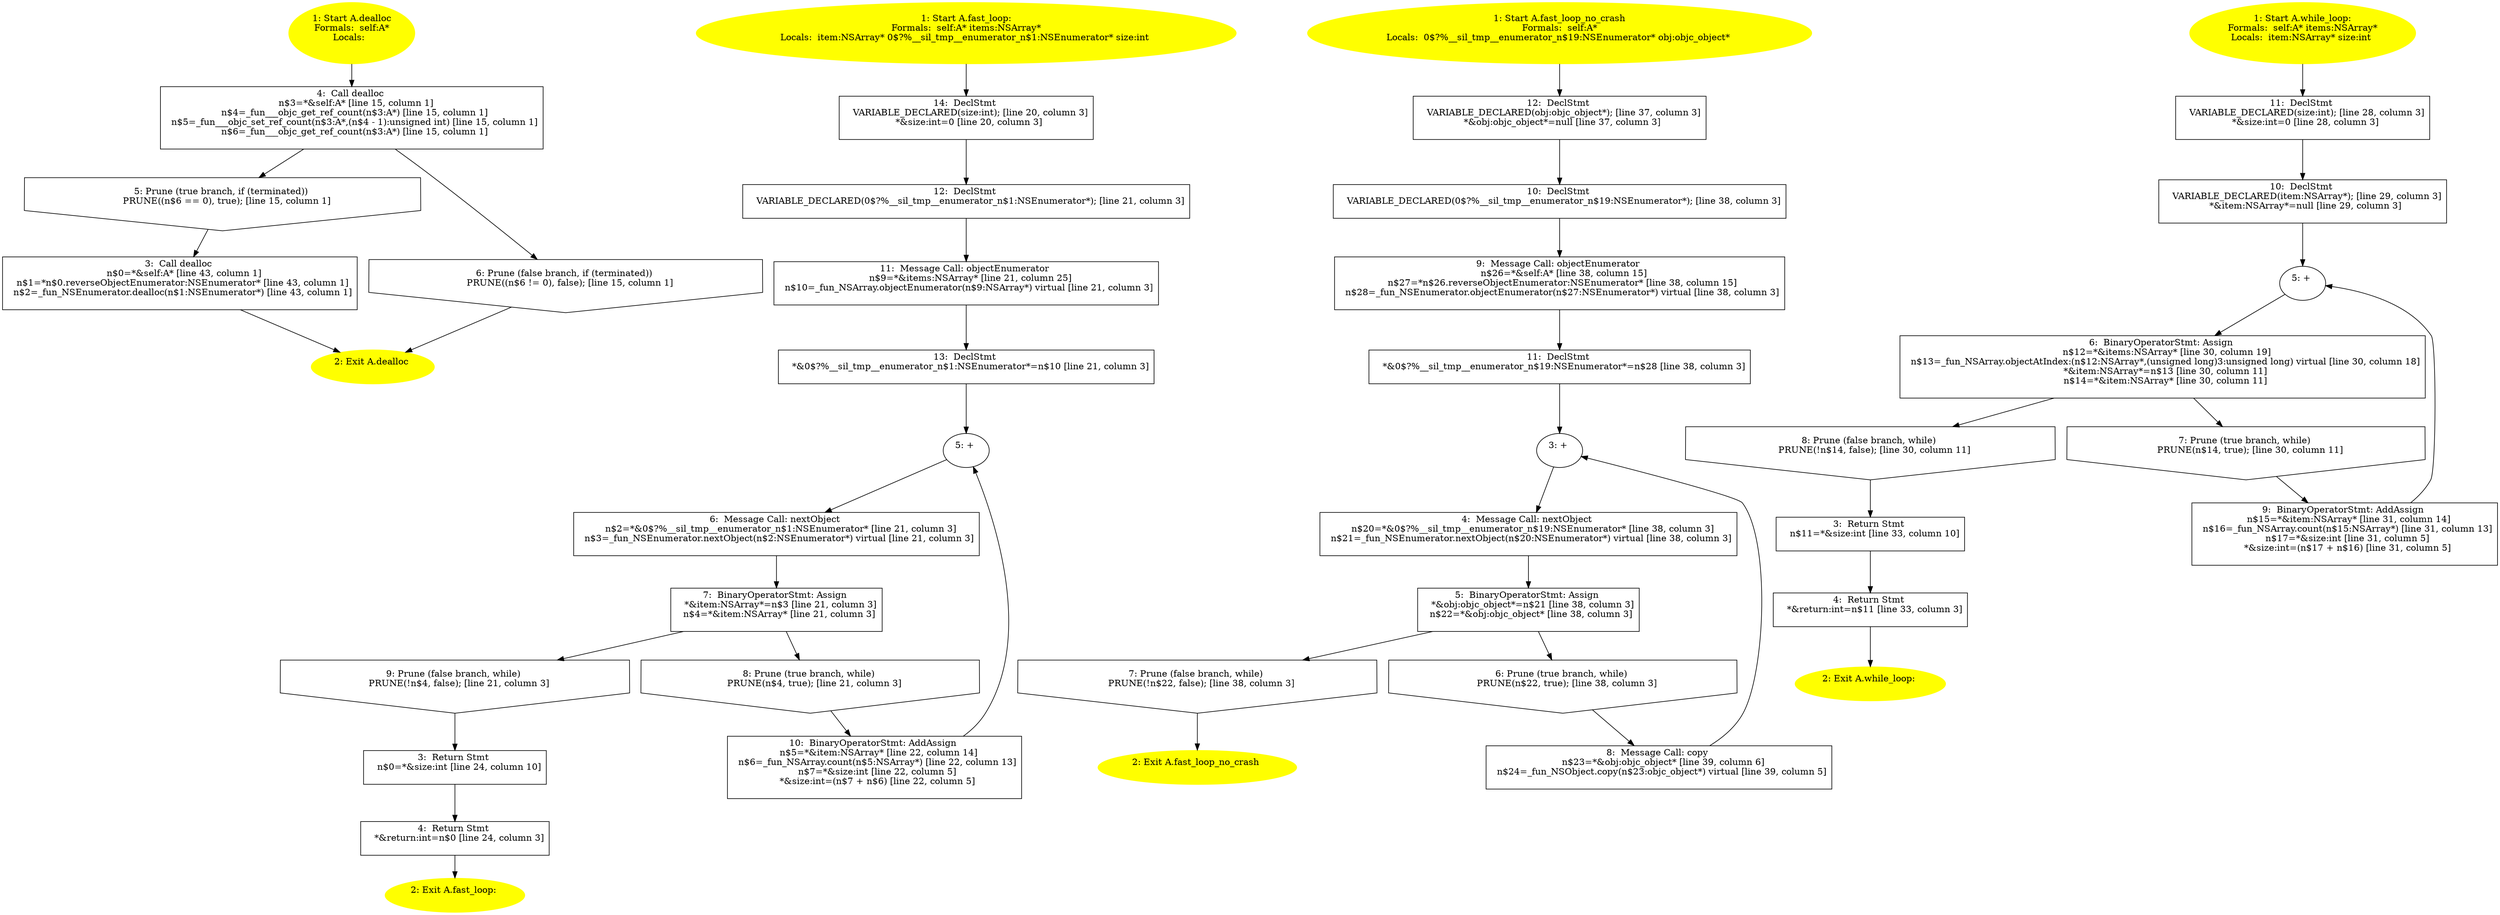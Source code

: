/* @generated */
digraph cfg {
"dealloc#A#[instance].cb1004dc8428c0dc_1" [label="1: Start A.dealloc\nFormals:  self:A*\nLocals:  \n  " color=yellow style=filled]
	

	 "dealloc#A#[instance].cb1004dc8428c0dc_1" -> "dealloc#A#[instance].cb1004dc8428c0dc_4" ;
"dealloc#A#[instance].cb1004dc8428c0dc_2" [label="2: Exit A.dealloc \n  " color=yellow style=filled]
	

"dealloc#A#[instance].cb1004dc8428c0dc_3" [label="3:  Call dealloc \n   n$0=*&self:A* [line 43, column 1]\n  n$1=*n$0.reverseObjectEnumerator:NSEnumerator* [line 43, column 1]\n  n$2=_fun_NSEnumerator.dealloc(n$1:NSEnumerator*) [line 43, column 1]\n " shape="box"]
	

	 "dealloc#A#[instance].cb1004dc8428c0dc_3" -> "dealloc#A#[instance].cb1004dc8428c0dc_2" ;
"dealloc#A#[instance].cb1004dc8428c0dc_4" [label="4:  Call dealloc \n   n$3=*&self:A* [line 15, column 1]\n  n$4=_fun___objc_get_ref_count(n$3:A*) [line 15, column 1]\n  n$5=_fun___objc_set_ref_count(n$3:A*,(n$4 - 1):unsigned int) [line 15, column 1]\n  n$6=_fun___objc_get_ref_count(n$3:A*) [line 15, column 1]\n " shape="box"]
	

	 "dealloc#A#[instance].cb1004dc8428c0dc_4" -> "dealloc#A#[instance].cb1004dc8428c0dc_5" ;
	 "dealloc#A#[instance].cb1004dc8428c0dc_4" -> "dealloc#A#[instance].cb1004dc8428c0dc_6" ;
"dealloc#A#[instance].cb1004dc8428c0dc_5" [label="5: Prune (true branch, if (terminated)) \n   PRUNE((n$6 == 0), true); [line 15, column 1]\n " shape="invhouse"]
	

	 "dealloc#A#[instance].cb1004dc8428c0dc_5" -> "dealloc#A#[instance].cb1004dc8428c0dc_3" ;
"dealloc#A#[instance].cb1004dc8428c0dc_6" [label="6: Prune (false branch, if (terminated)) \n   PRUNE((n$6 != 0), false); [line 15, column 1]\n " shape="invhouse"]
	

	 "dealloc#A#[instance].cb1004dc8428c0dc_6" -> "dealloc#A#[instance].cb1004dc8428c0dc_2" ;
"fast_loop:#A(class NSArray)#[inst.7f100ac4a3f5bf98_1" [label="1: Start A.fast_loop:\nFormals:  self:A* items:NSArray*\nLocals:  item:NSArray* 0$?%__sil_tmp__enumerator_n$1:NSEnumerator* size:int \n  " color=yellow style=filled]
	

	 "fast_loop:#A(class NSArray)#[inst.7f100ac4a3f5bf98_1" -> "fast_loop:#A(class NSArray)#[inst.7f100ac4a3f5bf98_14" ;
"fast_loop:#A(class NSArray)#[inst.7f100ac4a3f5bf98_2" [label="2: Exit A.fast_loop: \n  " color=yellow style=filled]
	

"fast_loop:#A(class NSArray)#[inst.7f100ac4a3f5bf98_3" [label="3:  Return Stmt \n   n$0=*&size:int [line 24, column 10]\n " shape="box"]
	

	 "fast_loop:#A(class NSArray)#[inst.7f100ac4a3f5bf98_3" -> "fast_loop:#A(class NSArray)#[inst.7f100ac4a3f5bf98_4" ;
"fast_loop:#A(class NSArray)#[inst.7f100ac4a3f5bf98_4" [label="4:  Return Stmt \n   *&return:int=n$0 [line 24, column 3]\n " shape="box"]
	

	 "fast_loop:#A(class NSArray)#[inst.7f100ac4a3f5bf98_4" -> "fast_loop:#A(class NSArray)#[inst.7f100ac4a3f5bf98_2" ;
"fast_loop:#A(class NSArray)#[inst.7f100ac4a3f5bf98_5" [label="5: + \n  " ]
	

	 "fast_loop:#A(class NSArray)#[inst.7f100ac4a3f5bf98_5" -> "fast_loop:#A(class NSArray)#[inst.7f100ac4a3f5bf98_6" ;
"fast_loop:#A(class NSArray)#[inst.7f100ac4a3f5bf98_6" [label="6:  Message Call: nextObject \n   n$2=*&0$?%__sil_tmp__enumerator_n$1:NSEnumerator* [line 21, column 3]\n  n$3=_fun_NSEnumerator.nextObject(n$2:NSEnumerator*) virtual [line 21, column 3]\n " shape="box"]
	

	 "fast_loop:#A(class NSArray)#[inst.7f100ac4a3f5bf98_6" -> "fast_loop:#A(class NSArray)#[inst.7f100ac4a3f5bf98_7" ;
"fast_loop:#A(class NSArray)#[inst.7f100ac4a3f5bf98_7" [label="7:  BinaryOperatorStmt: Assign \n   *&item:NSArray*=n$3 [line 21, column 3]\n  n$4=*&item:NSArray* [line 21, column 3]\n " shape="box"]
	

	 "fast_loop:#A(class NSArray)#[inst.7f100ac4a3f5bf98_7" -> "fast_loop:#A(class NSArray)#[inst.7f100ac4a3f5bf98_8" ;
	 "fast_loop:#A(class NSArray)#[inst.7f100ac4a3f5bf98_7" -> "fast_loop:#A(class NSArray)#[inst.7f100ac4a3f5bf98_9" ;
"fast_loop:#A(class NSArray)#[inst.7f100ac4a3f5bf98_8" [label="8: Prune (true branch, while) \n   PRUNE(n$4, true); [line 21, column 3]\n " shape="invhouse"]
	

	 "fast_loop:#A(class NSArray)#[inst.7f100ac4a3f5bf98_8" -> "fast_loop:#A(class NSArray)#[inst.7f100ac4a3f5bf98_10" ;
"fast_loop:#A(class NSArray)#[inst.7f100ac4a3f5bf98_9" [label="9: Prune (false branch, while) \n   PRUNE(!n$4, false); [line 21, column 3]\n " shape="invhouse"]
	

	 "fast_loop:#A(class NSArray)#[inst.7f100ac4a3f5bf98_9" -> "fast_loop:#A(class NSArray)#[inst.7f100ac4a3f5bf98_3" ;
"fast_loop:#A(class NSArray)#[inst.7f100ac4a3f5bf98_10" [label="10:  BinaryOperatorStmt: AddAssign \n   n$5=*&item:NSArray* [line 22, column 14]\n  n$6=_fun_NSArray.count(n$5:NSArray*) [line 22, column 13]\n  n$7=*&size:int [line 22, column 5]\n  *&size:int=(n$7 + n$6) [line 22, column 5]\n " shape="box"]
	

	 "fast_loop:#A(class NSArray)#[inst.7f100ac4a3f5bf98_10" -> "fast_loop:#A(class NSArray)#[inst.7f100ac4a3f5bf98_5" ;
"fast_loop:#A(class NSArray)#[inst.7f100ac4a3f5bf98_11" [label="11:  Message Call: objectEnumerator \n   n$9=*&items:NSArray* [line 21, column 25]\n  n$10=_fun_NSArray.objectEnumerator(n$9:NSArray*) virtual [line 21, column 3]\n " shape="box"]
	

	 "fast_loop:#A(class NSArray)#[inst.7f100ac4a3f5bf98_11" -> "fast_loop:#A(class NSArray)#[inst.7f100ac4a3f5bf98_13" ;
"fast_loop:#A(class NSArray)#[inst.7f100ac4a3f5bf98_12" [label="12:  DeclStmt \n   VARIABLE_DECLARED(0$?%__sil_tmp__enumerator_n$1:NSEnumerator*); [line 21, column 3]\n " shape="box"]
	

	 "fast_loop:#A(class NSArray)#[inst.7f100ac4a3f5bf98_12" -> "fast_loop:#A(class NSArray)#[inst.7f100ac4a3f5bf98_11" ;
"fast_loop:#A(class NSArray)#[inst.7f100ac4a3f5bf98_13" [label="13:  DeclStmt \n   *&0$?%__sil_tmp__enumerator_n$1:NSEnumerator*=n$10 [line 21, column 3]\n " shape="box"]
	

	 "fast_loop:#A(class NSArray)#[inst.7f100ac4a3f5bf98_13" -> "fast_loop:#A(class NSArray)#[inst.7f100ac4a3f5bf98_5" ;
"fast_loop:#A(class NSArray)#[inst.7f100ac4a3f5bf98_14" [label="14:  DeclStmt \n   VARIABLE_DECLARED(size:int); [line 20, column 3]\n  *&size:int=0 [line 20, column 3]\n " shape="box"]
	

	 "fast_loop:#A(class NSArray)#[inst.7f100ac4a3f5bf98_14" -> "fast_loop:#A(class NSArray)#[inst.7f100ac4a3f5bf98_12" ;
"fast_loop_no_crash#A#[instance].3bf7913d666966ac_1" [label="1: Start A.fast_loop_no_crash\nFormals:  self:A*\nLocals:  0$?%__sil_tmp__enumerator_n$19:NSEnumerator* obj:objc_object* \n  " color=yellow style=filled]
	

	 "fast_loop_no_crash#A#[instance].3bf7913d666966ac_1" -> "fast_loop_no_crash#A#[instance].3bf7913d666966ac_12" ;
"fast_loop_no_crash#A#[instance].3bf7913d666966ac_2" [label="2: Exit A.fast_loop_no_crash \n  " color=yellow style=filled]
	

"fast_loop_no_crash#A#[instance].3bf7913d666966ac_3" [label="3: + \n  " ]
	

	 "fast_loop_no_crash#A#[instance].3bf7913d666966ac_3" -> "fast_loop_no_crash#A#[instance].3bf7913d666966ac_4" ;
"fast_loop_no_crash#A#[instance].3bf7913d666966ac_4" [label="4:  Message Call: nextObject \n   n$20=*&0$?%__sil_tmp__enumerator_n$19:NSEnumerator* [line 38, column 3]\n  n$21=_fun_NSEnumerator.nextObject(n$20:NSEnumerator*) virtual [line 38, column 3]\n " shape="box"]
	

	 "fast_loop_no_crash#A#[instance].3bf7913d666966ac_4" -> "fast_loop_no_crash#A#[instance].3bf7913d666966ac_5" ;
"fast_loop_no_crash#A#[instance].3bf7913d666966ac_5" [label="5:  BinaryOperatorStmt: Assign \n   *&obj:objc_object*=n$21 [line 38, column 3]\n  n$22=*&obj:objc_object* [line 38, column 3]\n " shape="box"]
	

	 "fast_loop_no_crash#A#[instance].3bf7913d666966ac_5" -> "fast_loop_no_crash#A#[instance].3bf7913d666966ac_6" ;
	 "fast_loop_no_crash#A#[instance].3bf7913d666966ac_5" -> "fast_loop_no_crash#A#[instance].3bf7913d666966ac_7" ;
"fast_loop_no_crash#A#[instance].3bf7913d666966ac_6" [label="6: Prune (true branch, while) \n   PRUNE(n$22, true); [line 38, column 3]\n " shape="invhouse"]
	

	 "fast_loop_no_crash#A#[instance].3bf7913d666966ac_6" -> "fast_loop_no_crash#A#[instance].3bf7913d666966ac_8" ;
"fast_loop_no_crash#A#[instance].3bf7913d666966ac_7" [label="7: Prune (false branch, while) \n   PRUNE(!n$22, false); [line 38, column 3]\n " shape="invhouse"]
	

	 "fast_loop_no_crash#A#[instance].3bf7913d666966ac_7" -> "fast_loop_no_crash#A#[instance].3bf7913d666966ac_2" ;
"fast_loop_no_crash#A#[instance].3bf7913d666966ac_8" [label="8:  Message Call: copy \n   n$23=*&obj:objc_object* [line 39, column 6]\n  n$24=_fun_NSObject.copy(n$23:objc_object*) virtual [line 39, column 5]\n " shape="box"]
	

	 "fast_loop_no_crash#A#[instance].3bf7913d666966ac_8" -> "fast_loop_no_crash#A#[instance].3bf7913d666966ac_3" ;
"fast_loop_no_crash#A#[instance].3bf7913d666966ac_9" [label="9:  Message Call: objectEnumerator \n   n$26=*&self:A* [line 38, column 15]\n  n$27=*n$26.reverseObjectEnumerator:NSEnumerator* [line 38, column 15]\n  n$28=_fun_NSEnumerator.objectEnumerator(n$27:NSEnumerator*) virtual [line 38, column 3]\n " shape="box"]
	

	 "fast_loop_no_crash#A#[instance].3bf7913d666966ac_9" -> "fast_loop_no_crash#A#[instance].3bf7913d666966ac_11" ;
"fast_loop_no_crash#A#[instance].3bf7913d666966ac_10" [label="10:  DeclStmt \n   VARIABLE_DECLARED(0$?%__sil_tmp__enumerator_n$19:NSEnumerator*); [line 38, column 3]\n " shape="box"]
	

	 "fast_loop_no_crash#A#[instance].3bf7913d666966ac_10" -> "fast_loop_no_crash#A#[instance].3bf7913d666966ac_9" ;
"fast_loop_no_crash#A#[instance].3bf7913d666966ac_11" [label="11:  DeclStmt \n   *&0$?%__sil_tmp__enumerator_n$19:NSEnumerator*=n$28 [line 38, column 3]\n " shape="box"]
	

	 "fast_loop_no_crash#A#[instance].3bf7913d666966ac_11" -> "fast_loop_no_crash#A#[instance].3bf7913d666966ac_3" ;
"fast_loop_no_crash#A#[instance].3bf7913d666966ac_12" [label="12:  DeclStmt \n   VARIABLE_DECLARED(obj:objc_object*); [line 37, column 3]\n  *&obj:objc_object*=null [line 37, column 3]\n " shape="box"]
	

	 "fast_loop_no_crash#A#[instance].3bf7913d666966ac_12" -> "fast_loop_no_crash#A#[instance].3bf7913d666966ac_10" ;
"while_loop:#A(class NSArray)#[ins.65037e0c9728c197_1" [label="1: Start A.while_loop:\nFormals:  self:A* items:NSArray*\nLocals:  item:NSArray* size:int \n  " color=yellow style=filled]
	

	 "while_loop:#A(class NSArray)#[ins.65037e0c9728c197_1" -> "while_loop:#A(class NSArray)#[ins.65037e0c9728c197_11" ;
"while_loop:#A(class NSArray)#[ins.65037e0c9728c197_2" [label="2: Exit A.while_loop: \n  " color=yellow style=filled]
	

"while_loop:#A(class NSArray)#[ins.65037e0c9728c197_3" [label="3:  Return Stmt \n   n$11=*&size:int [line 33, column 10]\n " shape="box"]
	

	 "while_loop:#A(class NSArray)#[ins.65037e0c9728c197_3" -> "while_loop:#A(class NSArray)#[ins.65037e0c9728c197_4" ;
"while_loop:#A(class NSArray)#[ins.65037e0c9728c197_4" [label="4:  Return Stmt \n   *&return:int=n$11 [line 33, column 3]\n " shape="box"]
	

	 "while_loop:#A(class NSArray)#[ins.65037e0c9728c197_4" -> "while_loop:#A(class NSArray)#[ins.65037e0c9728c197_2" ;
"while_loop:#A(class NSArray)#[ins.65037e0c9728c197_5" [label="5: + \n  " ]
	

	 "while_loop:#A(class NSArray)#[ins.65037e0c9728c197_5" -> "while_loop:#A(class NSArray)#[ins.65037e0c9728c197_6" ;
"while_loop:#A(class NSArray)#[ins.65037e0c9728c197_6" [label="6:  BinaryOperatorStmt: Assign \n   n$12=*&items:NSArray* [line 30, column 19]\n  n$13=_fun_NSArray.objectAtIndex:(n$12:NSArray*,(unsigned long)3:unsigned long) virtual [line 30, column 18]\n  *&item:NSArray*=n$13 [line 30, column 11]\n  n$14=*&item:NSArray* [line 30, column 11]\n " shape="box"]
	

	 "while_loop:#A(class NSArray)#[ins.65037e0c9728c197_6" -> "while_loop:#A(class NSArray)#[ins.65037e0c9728c197_7" ;
	 "while_loop:#A(class NSArray)#[ins.65037e0c9728c197_6" -> "while_loop:#A(class NSArray)#[ins.65037e0c9728c197_8" ;
"while_loop:#A(class NSArray)#[ins.65037e0c9728c197_7" [label="7: Prune (true branch, while) \n   PRUNE(n$14, true); [line 30, column 11]\n " shape="invhouse"]
	

	 "while_loop:#A(class NSArray)#[ins.65037e0c9728c197_7" -> "while_loop:#A(class NSArray)#[ins.65037e0c9728c197_9" ;
"while_loop:#A(class NSArray)#[ins.65037e0c9728c197_8" [label="8: Prune (false branch, while) \n   PRUNE(!n$14, false); [line 30, column 11]\n " shape="invhouse"]
	

	 "while_loop:#A(class NSArray)#[ins.65037e0c9728c197_8" -> "while_loop:#A(class NSArray)#[ins.65037e0c9728c197_3" ;
"while_loop:#A(class NSArray)#[ins.65037e0c9728c197_9" [label="9:  BinaryOperatorStmt: AddAssign \n   n$15=*&item:NSArray* [line 31, column 14]\n  n$16=_fun_NSArray.count(n$15:NSArray*) [line 31, column 13]\n  n$17=*&size:int [line 31, column 5]\n  *&size:int=(n$17 + n$16) [line 31, column 5]\n " shape="box"]
	

	 "while_loop:#A(class NSArray)#[ins.65037e0c9728c197_9" -> "while_loop:#A(class NSArray)#[ins.65037e0c9728c197_5" ;
"while_loop:#A(class NSArray)#[ins.65037e0c9728c197_10" [label="10:  DeclStmt \n   VARIABLE_DECLARED(item:NSArray*); [line 29, column 3]\n  *&item:NSArray*=null [line 29, column 3]\n " shape="box"]
	

	 "while_loop:#A(class NSArray)#[ins.65037e0c9728c197_10" -> "while_loop:#A(class NSArray)#[ins.65037e0c9728c197_5" ;
"while_loop:#A(class NSArray)#[ins.65037e0c9728c197_11" [label="11:  DeclStmt \n   VARIABLE_DECLARED(size:int); [line 28, column 3]\n  *&size:int=0 [line 28, column 3]\n " shape="box"]
	

	 "while_loop:#A(class NSArray)#[ins.65037e0c9728c197_11" -> "while_loop:#A(class NSArray)#[ins.65037e0c9728c197_10" ;
}
